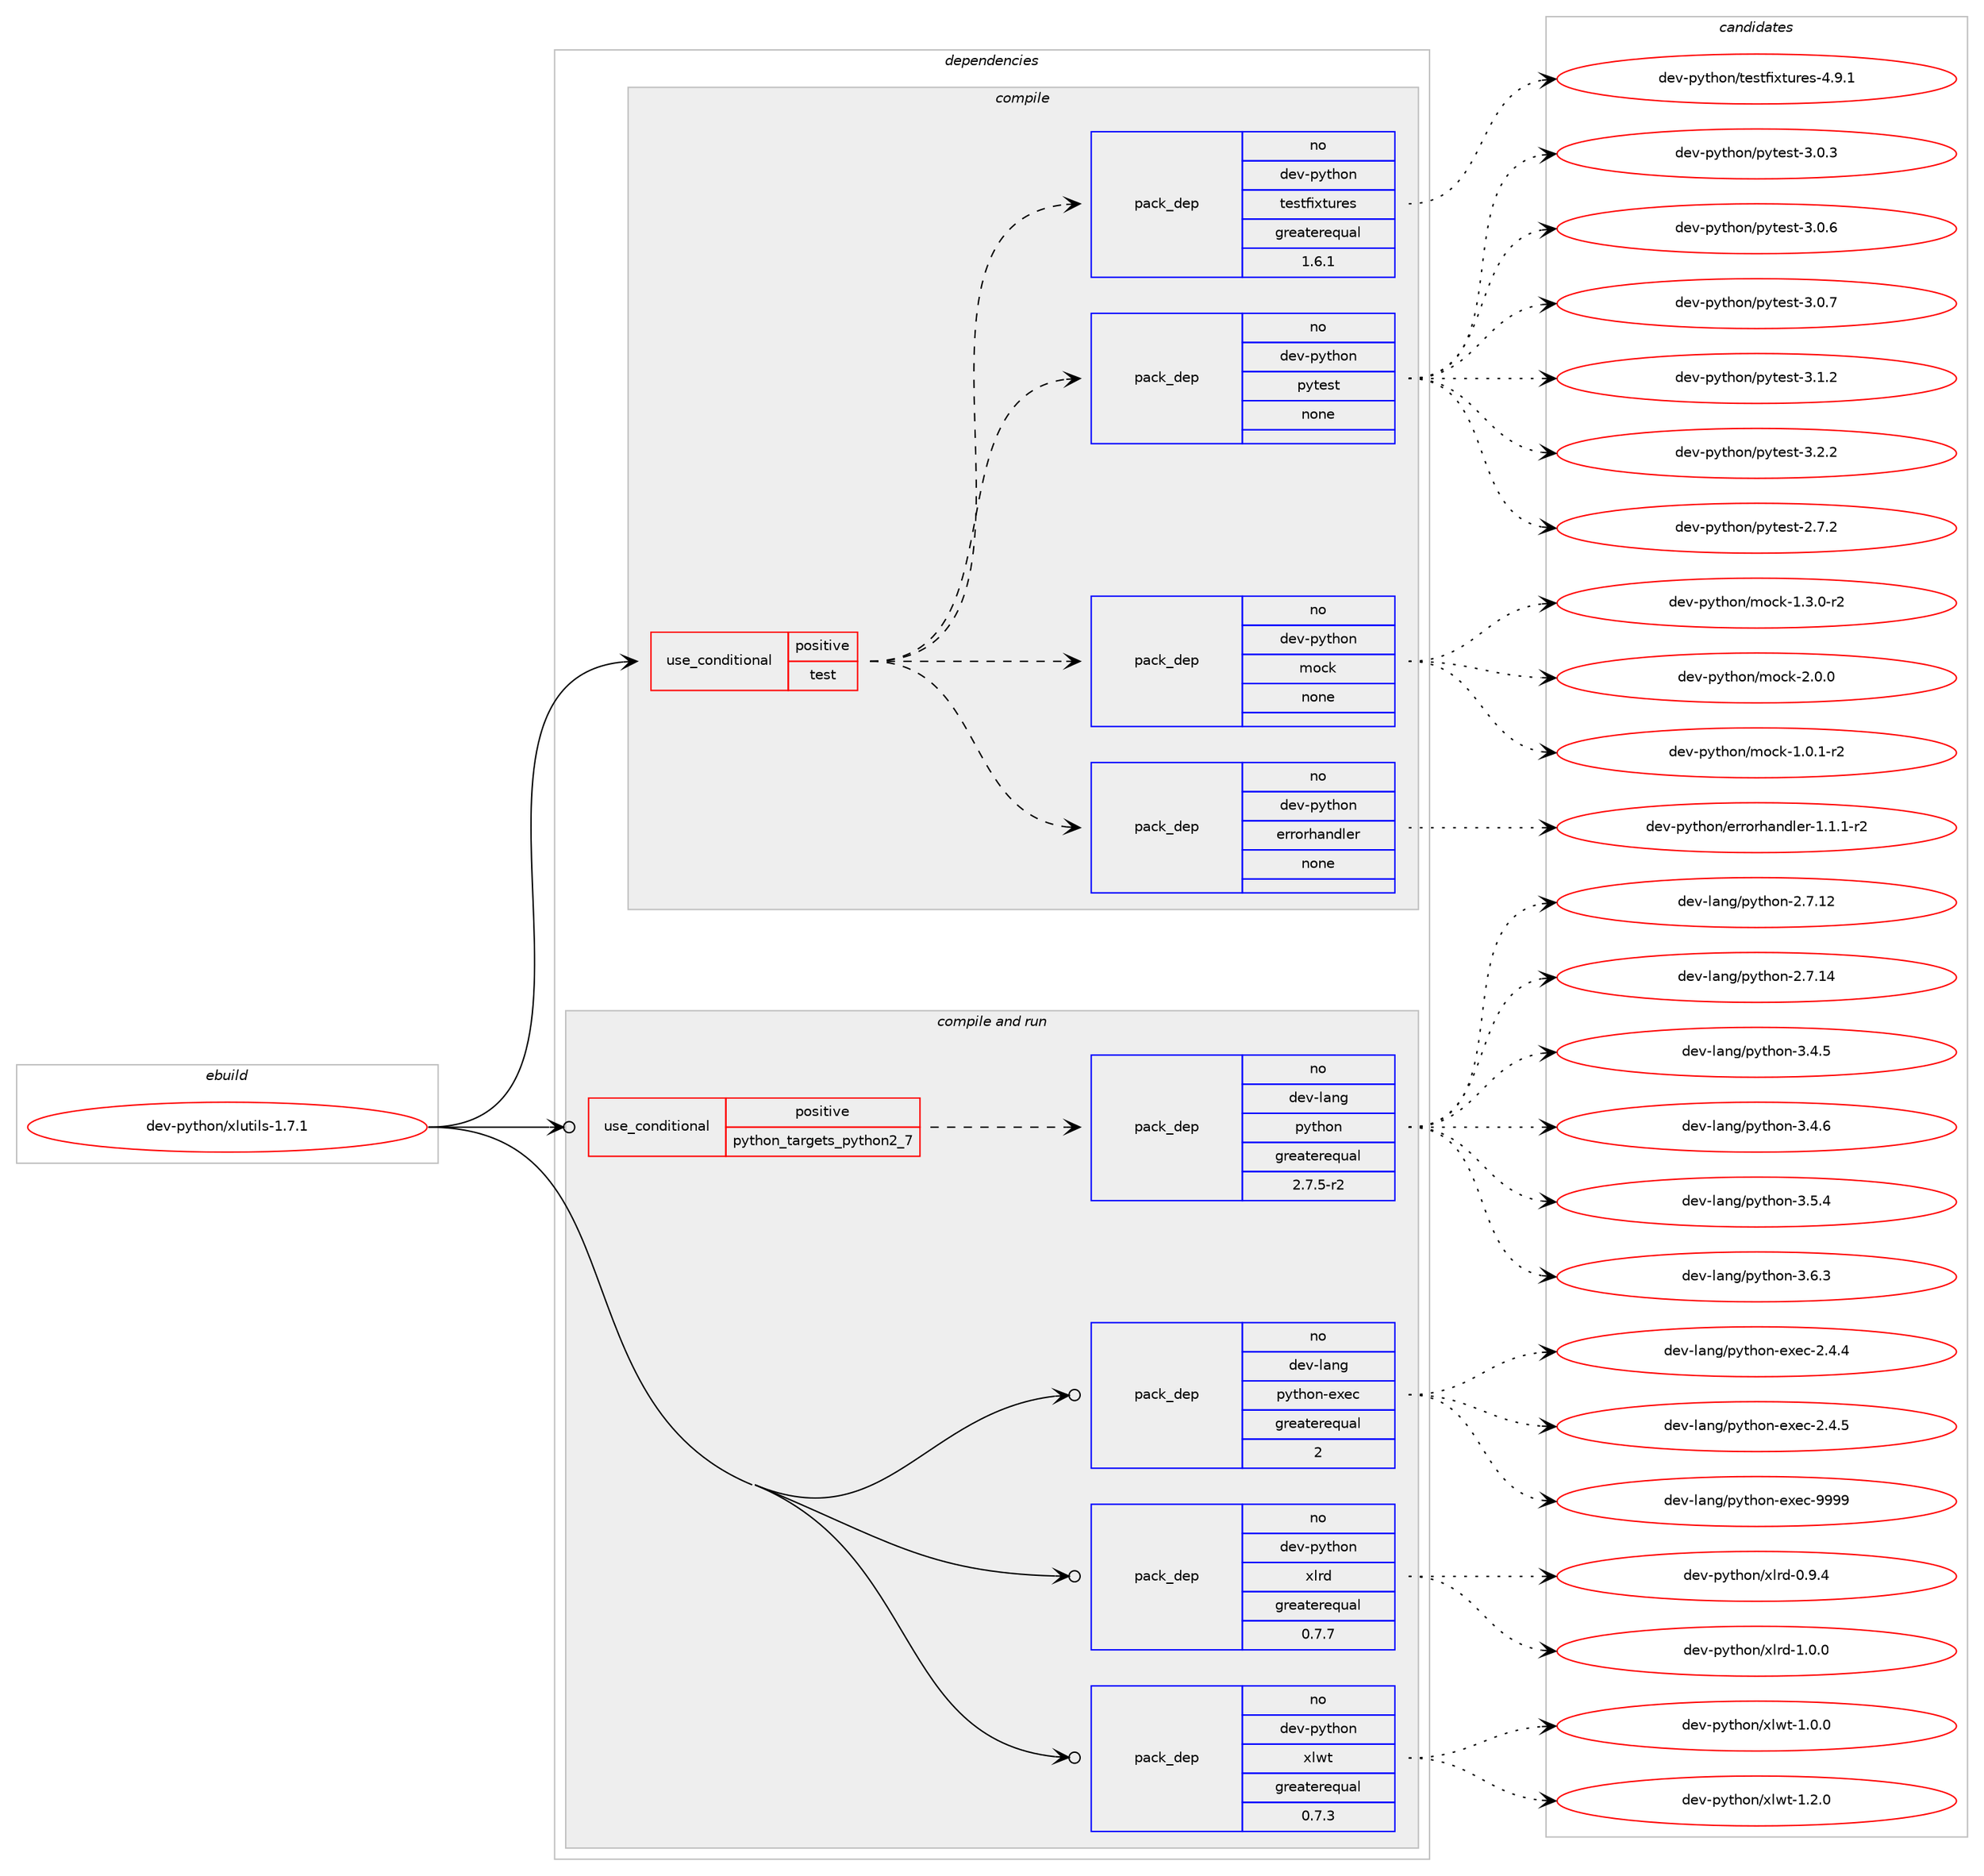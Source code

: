 digraph prolog {

# *************
# Graph options
# *************

newrank=true;
concentrate=true;
compound=true;
graph [rankdir=LR,fontname=Helvetica,fontsize=10,ranksep=1.5];#, ranksep=2.5, nodesep=0.2];
edge  [arrowhead=vee];
node  [fontname=Helvetica,fontsize=10];

# **********
# The ebuild
# **********

subgraph cluster_leftcol {
color=gray;
rank=same;
label=<<i>ebuild</i>>;
id [label="dev-python/xlutils-1.7.1", color=red, width=4, href="../dev-python/xlutils-1.7.1.svg"];
}

# ****************
# The dependencies
# ****************

subgraph cluster_midcol {
color=gray;
label=<<i>dependencies</i>>;
subgraph cluster_compile {
fillcolor="#eeeeee";
style=filled;
label=<<i>compile</i>>;
subgraph cond43966 {
dependency194410 [label=<<TABLE BORDER="0" CELLBORDER="1" CELLSPACING="0" CELLPADDING="4"><TR><TD ROWSPAN="3" CELLPADDING="10">use_conditional</TD></TR><TR><TD>positive</TD></TR><TR><TD>test</TD></TR></TABLE>>, shape=none, color=red];
subgraph pack146482 {
dependency194411 [label=<<TABLE BORDER="0" CELLBORDER="1" CELLSPACING="0" CELLPADDING="4" WIDTH="220"><TR><TD ROWSPAN="6" CELLPADDING="30">pack_dep</TD></TR><TR><TD WIDTH="110">no</TD></TR><TR><TD>dev-python</TD></TR><TR><TD>errorhandler</TD></TR><TR><TD>none</TD></TR><TR><TD></TD></TR></TABLE>>, shape=none, color=blue];
}
dependency194410:e -> dependency194411:w [weight=20,style="dashed",arrowhead="vee"];
subgraph pack146483 {
dependency194412 [label=<<TABLE BORDER="0" CELLBORDER="1" CELLSPACING="0" CELLPADDING="4" WIDTH="220"><TR><TD ROWSPAN="6" CELLPADDING="30">pack_dep</TD></TR><TR><TD WIDTH="110">no</TD></TR><TR><TD>dev-python</TD></TR><TR><TD>mock</TD></TR><TR><TD>none</TD></TR><TR><TD></TD></TR></TABLE>>, shape=none, color=blue];
}
dependency194410:e -> dependency194412:w [weight=20,style="dashed",arrowhead="vee"];
subgraph pack146484 {
dependency194413 [label=<<TABLE BORDER="0" CELLBORDER="1" CELLSPACING="0" CELLPADDING="4" WIDTH="220"><TR><TD ROWSPAN="6" CELLPADDING="30">pack_dep</TD></TR><TR><TD WIDTH="110">no</TD></TR><TR><TD>dev-python</TD></TR><TR><TD>pytest</TD></TR><TR><TD>none</TD></TR><TR><TD></TD></TR></TABLE>>, shape=none, color=blue];
}
dependency194410:e -> dependency194413:w [weight=20,style="dashed",arrowhead="vee"];
subgraph pack146485 {
dependency194414 [label=<<TABLE BORDER="0" CELLBORDER="1" CELLSPACING="0" CELLPADDING="4" WIDTH="220"><TR><TD ROWSPAN="6" CELLPADDING="30">pack_dep</TD></TR><TR><TD WIDTH="110">no</TD></TR><TR><TD>dev-python</TD></TR><TR><TD>testfixtures</TD></TR><TR><TD>greaterequal</TD></TR><TR><TD>1.6.1</TD></TR></TABLE>>, shape=none, color=blue];
}
dependency194410:e -> dependency194414:w [weight=20,style="dashed",arrowhead="vee"];
}
id:e -> dependency194410:w [weight=20,style="solid",arrowhead="vee"];
}
subgraph cluster_compileandrun {
fillcolor="#eeeeee";
style=filled;
label=<<i>compile and run</i>>;
subgraph cond43967 {
dependency194415 [label=<<TABLE BORDER="0" CELLBORDER="1" CELLSPACING="0" CELLPADDING="4"><TR><TD ROWSPAN="3" CELLPADDING="10">use_conditional</TD></TR><TR><TD>positive</TD></TR><TR><TD>python_targets_python2_7</TD></TR></TABLE>>, shape=none, color=red];
subgraph pack146486 {
dependency194416 [label=<<TABLE BORDER="0" CELLBORDER="1" CELLSPACING="0" CELLPADDING="4" WIDTH="220"><TR><TD ROWSPAN="6" CELLPADDING="30">pack_dep</TD></TR><TR><TD WIDTH="110">no</TD></TR><TR><TD>dev-lang</TD></TR><TR><TD>python</TD></TR><TR><TD>greaterequal</TD></TR><TR><TD>2.7.5-r2</TD></TR></TABLE>>, shape=none, color=blue];
}
dependency194415:e -> dependency194416:w [weight=20,style="dashed",arrowhead="vee"];
}
id:e -> dependency194415:w [weight=20,style="solid",arrowhead="odotvee"];
subgraph pack146487 {
dependency194417 [label=<<TABLE BORDER="0" CELLBORDER="1" CELLSPACING="0" CELLPADDING="4" WIDTH="220"><TR><TD ROWSPAN="6" CELLPADDING="30">pack_dep</TD></TR><TR><TD WIDTH="110">no</TD></TR><TR><TD>dev-lang</TD></TR><TR><TD>python-exec</TD></TR><TR><TD>greaterequal</TD></TR><TR><TD>2</TD></TR></TABLE>>, shape=none, color=blue];
}
id:e -> dependency194417:w [weight=20,style="solid",arrowhead="odotvee"];
subgraph pack146488 {
dependency194418 [label=<<TABLE BORDER="0" CELLBORDER="1" CELLSPACING="0" CELLPADDING="4" WIDTH="220"><TR><TD ROWSPAN="6" CELLPADDING="30">pack_dep</TD></TR><TR><TD WIDTH="110">no</TD></TR><TR><TD>dev-python</TD></TR><TR><TD>xlrd</TD></TR><TR><TD>greaterequal</TD></TR><TR><TD>0.7.7</TD></TR></TABLE>>, shape=none, color=blue];
}
id:e -> dependency194418:w [weight=20,style="solid",arrowhead="odotvee"];
subgraph pack146489 {
dependency194419 [label=<<TABLE BORDER="0" CELLBORDER="1" CELLSPACING="0" CELLPADDING="4" WIDTH="220"><TR><TD ROWSPAN="6" CELLPADDING="30">pack_dep</TD></TR><TR><TD WIDTH="110">no</TD></TR><TR><TD>dev-python</TD></TR><TR><TD>xlwt</TD></TR><TR><TD>greaterequal</TD></TR><TR><TD>0.7.3</TD></TR></TABLE>>, shape=none, color=blue];
}
id:e -> dependency194419:w [weight=20,style="solid",arrowhead="odotvee"];
}
subgraph cluster_run {
fillcolor="#eeeeee";
style=filled;
label=<<i>run</i>>;
}
}

# **************
# The candidates
# **************

subgraph cluster_choices {
rank=same;
color=gray;
label=<<i>candidates</i>>;

subgraph choice146482 {
color=black;
nodesep=1;
choice1001011184511212111610411111047101114114111114104971101001081011144549464946494511450 [label="dev-python/errorhandler-1.1.1-r2", color=red, width=4,href="../dev-python/errorhandler-1.1.1-r2.svg"];
dependency194411:e -> choice1001011184511212111610411111047101114114111114104971101001081011144549464946494511450:w [style=dotted,weight="100"];
}
subgraph choice146483 {
color=black;
nodesep=1;
choice1001011184511212111610411111047109111991074549464846494511450 [label="dev-python/mock-1.0.1-r2", color=red, width=4,href="../dev-python/mock-1.0.1-r2.svg"];
choice1001011184511212111610411111047109111991074549465146484511450 [label="dev-python/mock-1.3.0-r2", color=red, width=4,href="../dev-python/mock-1.3.0-r2.svg"];
choice100101118451121211161041111104710911199107455046484648 [label="dev-python/mock-2.0.0", color=red, width=4,href="../dev-python/mock-2.0.0.svg"];
dependency194412:e -> choice1001011184511212111610411111047109111991074549464846494511450:w [style=dotted,weight="100"];
dependency194412:e -> choice1001011184511212111610411111047109111991074549465146484511450:w [style=dotted,weight="100"];
dependency194412:e -> choice100101118451121211161041111104710911199107455046484648:w [style=dotted,weight="100"];
}
subgraph choice146484 {
color=black;
nodesep=1;
choice1001011184511212111610411111047112121116101115116455046554650 [label="dev-python/pytest-2.7.2", color=red, width=4,href="../dev-python/pytest-2.7.2.svg"];
choice1001011184511212111610411111047112121116101115116455146484651 [label="dev-python/pytest-3.0.3", color=red, width=4,href="../dev-python/pytest-3.0.3.svg"];
choice1001011184511212111610411111047112121116101115116455146484654 [label="dev-python/pytest-3.0.6", color=red, width=4,href="../dev-python/pytest-3.0.6.svg"];
choice1001011184511212111610411111047112121116101115116455146484655 [label="dev-python/pytest-3.0.7", color=red, width=4,href="../dev-python/pytest-3.0.7.svg"];
choice1001011184511212111610411111047112121116101115116455146494650 [label="dev-python/pytest-3.1.2", color=red, width=4,href="../dev-python/pytest-3.1.2.svg"];
choice1001011184511212111610411111047112121116101115116455146504650 [label="dev-python/pytest-3.2.2", color=red, width=4,href="../dev-python/pytest-3.2.2.svg"];
dependency194413:e -> choice1001011184511212111610411111047112121116101115116455046554650:w [style=dotted,weight="100"];
dependency194413:e -> choice1001011184511212111610411111047112121116101115116455146484651:w [style=dotted,weight="100"];
dependency194413:e -> choice1001011184511212111610411111047112121116101115116455146484654:w [style=dotted,weight="100"];
dependency194413:e -> choice1001011184511212111610411111047112121116101115116455146484655:w [style=dotted,weight="100"];
dependency194413:e -> choice1001011184511212111610411111047112121116101115116455146494650:w [style=dotted,weight="100"];
dependency194413:e -> choice1001011184511212111610411111047112121116101115116455146504650:w [style=dotted,weight="100"];
}
subgraph choice146485 {
color=black;
nodesep=1;
choice1001011184511212111610411111047116101115116102105120116117114101115455246574649 [label="dev-python/testfixtures-4.9.1", color=red, width=4,href="../dev-python/testfixtures-4.9.1.svg"];
dependency194414:e -> choice1001011184511212111610411111047116101115116102105120116117114101115455246574649:w [style=dotted,weight="100"];
}
subgraph choice146486 {
color=black;
nodesep=1;
choice10010111845108971101034711212111610411111045504655464950 [label="dev-lang/python-2.7.12", color=red, width=4,href="../dev-lang/python-2.7.12.svg"];
choice10010111845108971101034711212111610411111045504655464952 [label="dev-lang/python-2.7.14", color=red, width=4,href="../dev-lang/python-2.7.14.svg"];
choice100101118451089711010347112121116104111110455146524653 [label="dev-lang/python-3.4.5", color=red, width=4,href="../dev-lang/python-3.4.5.svg"];
choice100101118451089711010347112121116104111110455146524654 [label="dev-lang/python-3.4.6", color=red, width=4,href="../dev-lang/python-3.4.6.svg"];
choice100101118451089711010347112121116104111110455146534652 [label="dev-lang/python-3.5.4", color=red, width=4,href="../dev-lang/python-3.5.4.svg"];
choice100101118451089711010347112121116104111110455146544651 [label="dev-lang/python-3.6.3", color=red, width=4,href="../dev-lang/python-3.6.3.svg"];
dependency194416:e -> choice10010111845108971101034711212111610411111045504655464950:w [style=dotted,weight="100"];
dependency194416:e -> choice10010111845108971101034711212111610411111045504655464952:w [style=dotted,weight="100"];
dependency194416:e -> choice100101118451089711010347112121116104111110455146524653:w [style=dotted,weight="100"];
dependency194416:e -> choice100101118451089711010347112121116104111110455146524654:w [style=dotted,weight="100"];
dependency194416:e -> choice100101118451089711010347112121116104111110455146534652:w [style=dotted,weight="100"];
dependency194416:e -> choice100101118451089711010347112121116104111110455146544651:w [style=dotted,weight="100"];
}
subgraph choice146487 {
color=black;
nodesep=1;
choice1001011184510897110103471121211161041111104510112010199455046524652 [label="dev-lang/python-exec-2.4.4", color=red, width=4,href="../dev-lang/python-exec-2.4.4.svg"];
choice1001011184510897110103471121211161041111104510112010199455046524653 [label="dev-lang/python-exec-2.4.5", color=red, width=4,href="../dev-lang/python-exec-2.4.5.svg"];
choice10010111845108971101034711212111610411111045101120101994557575757 [label="dev-lang/python-exec-9999", color=red, width=4,href="../dev-lang/python-exec-9999.svg"];
dependency194417:e -> choice1001011184510897110103471121211161041111104510112010199455046524652:w [style=dotted,weight="100"];
dependency194417:e -> choice1001011184510897110103471121211161041111104510112010199455046524653:w [style=dotted,weight="100"];
dependency194417:e -> choice10010111845108971101034711212111610411111045101120101994557575757:w [style=dotted,weight="100"];
}
subgraph choice146488 {
color=black;
nodesep=1;
choice1001011184511212111610411111047120108114100454846574652 [label="dev-python/xlrd-0.9.4", color=red, width=4,href="../dev-python/xlrd-0.9.4.svg"];
choice1001011184511212111610411111047120108114100454946484648 [label="dev-python/xlrd-1.0.0", color=red, width=4,href="../dev-python/xlrd-1.0.0.svg"];
dependency194418:e -> choice1001011184511212111610411111047120108114100454846574652:w [style=dotted,weight="100"];
dependency194418:e -> choice1001011184511212111610411111047120108114100454946484648:w [style=dotted,weight="100"];
}
subgraph choice146489 {
color=black;
nodesep=1;
choice1001011184511212111610411111047120108119116454946484648 [label="dev-python/xlwt-1.0.0", color=red, width=4,href="../dev-python/xlwt-1.0.0.svg"];
choice1001011184511212111610411111047120108119116454946504648 [label="dev-python/xlwt-1.2.0", color=red, width=4,href="../dev-python/xlwt-1.2.0.svg"];
dependency194419:e -> choice1001011184511212111610411111047120108119116454946484648:w [style=dotted,weight="100"];
dependency194419:e -> choice1001011184511212111610411111047120108119116454946504648:w [style=dotted,weight="100"];
}
}

}
